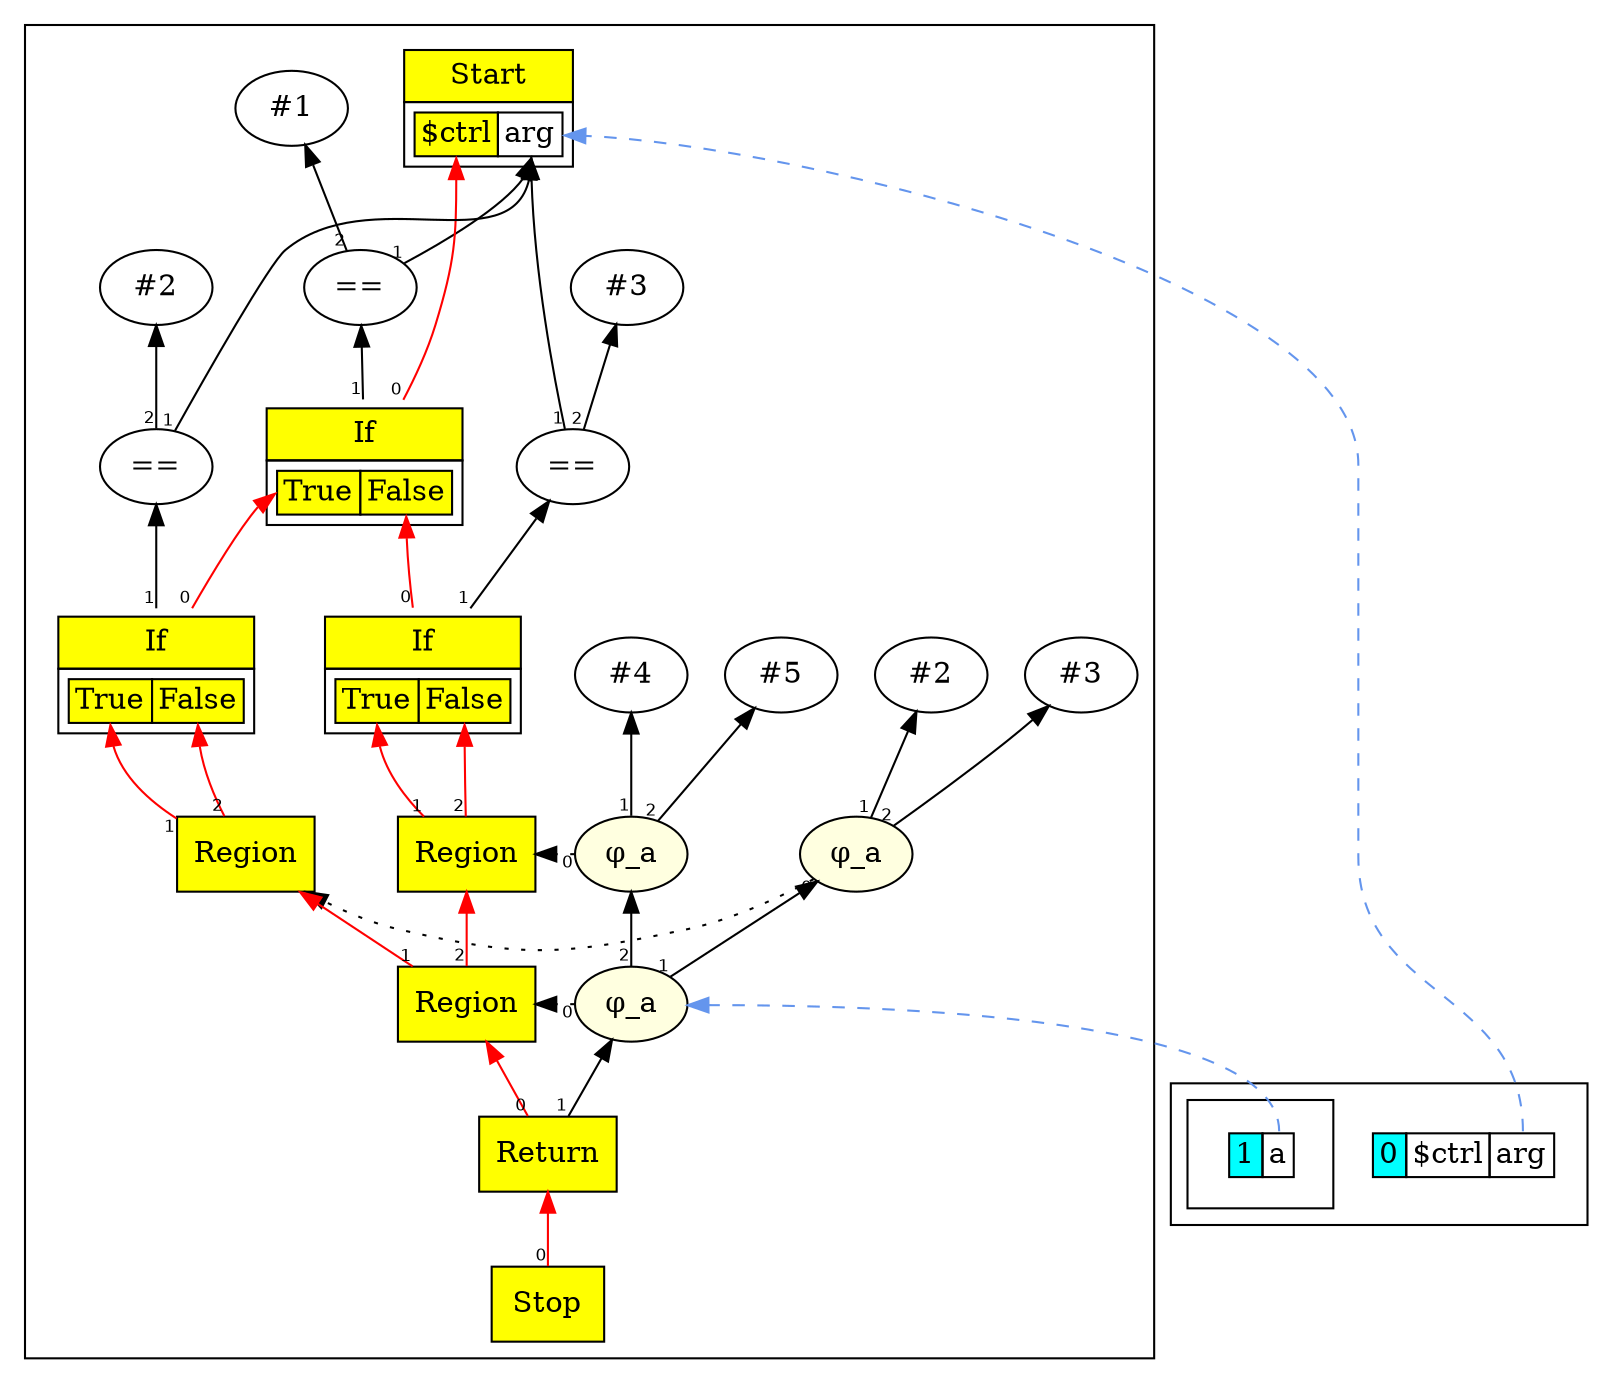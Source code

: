 digraph chapter05 {
/*
int a=1;
if( arg==1 )
    if( arg==2 )
        a=2;
    else
        a=3;
else if( arg==3 )
    a=4;
else
    a=5;
return a;
#showGraph;
*/
	rankdir=BT;
	ordering="in";
	concentrate="true";
	subgraph cluster_Nodes {
		Start2 [ shape=plaintext label=<
			<TABLE BORDER="0" CELLBORDER="1" CELLSPACING="0" CELLPADDING="4">
			<TR><TD BGCOLOR="yellow">Start</TD></TR>
			<TR><TD>
				<TABLE BORDER="0" CELLBORDER="1" CELLSPACING="0">
				<TR><TD PORT="p0" BGCOLOR="yellow">$ctrl</TD><TD PORT="p1">arg</TD></TR>
				</TABLE>
			</TD></TR>
			</TABLE>>
		];
		Stop3 [ shape=box style=filled fillcolor=yellow label="Stop" ];
		Con_7 [ label="#1" ];
		EQNode8 [ label="==" ];
		If9 [ shape=plaintext label=<
			<TABLE BORDER="0" CELLBORDER="1" CELLSPACING="0" CELLPADDING="4">
			<TR><TD BGCOLOR="yellow">If</TD></TR>
			<TR><TD>
				<TABLE BORDER="0" CELLBORDER="1" CELLSPACING="0">
				<TR><TD PORT="p0" BGCOLOR="yellow">True</TD><TD PORT="p1" BGCOLOR="yellow">False</TD></TR>
				</TABLE>
			</TD></TR>
			</TABLE>>
		];
		Con_13 [ label="#2" ];
		EQNode14 [ label="==" ];
		If15 [ shape=plaintext label=<
			<TABLE BORDER="0" CELLBORDER="1" CELLSPACING="0" CELLPADDING="4">
			<TR><TD BGCOLOR="yellow">If</TD></TR>
			<TR><TD>
				<TABLE BORDER="0" CELLBORDER="1" CELLSPACING="0">
				<TR><TD PORT="p0" BGCOLOR="yellow">True</TD><TD PORT="p1" BGCOLOR="yellow">False</TD></TR>
				</TABLE>
			</TD></TR>
			</TABLE>>
		];
		Con_19 [ label="#2" ];
		Con_20 [ label="#3" ];
		Region21 [ shape=box style=filled fillcolor=yellow label="Region" ];
		Phi_a22 [ style=filled fillcolor=lightyellow label="&phi;_a" ];
		Con_23 [ label="#3" ];
		EQNode24 [ label="==" ];
		If25 [ shape=plaintext label=<
			<TABLE BORDER="0" CELLBORDER="1" CELLSPACING="0" CELLPADDING="4">
			<TR><TD BGCOLOR="yellow">If</TD></TR>
			<TR><TD>
				<TABLE BORDER="0" CELLBORDER="1" CELLSPACING="0">
				<TR><TD PORT="p0" BGCOLOR="yellow">True</TD><TD PORT="p1" BGCOLOR="yellow">False</TD></TR>
				</TABLE>
			</TD></TR>
			</TABLE>>
		];
		Con_29 [ label="#4" ];
		Con_30 [ label="#5" ];
		Region31 [ shape=box style=filled fillcolor=yellow label="Region" ];
		Phi_a32 [ style=filled fillcolor=lightyellow label="&phi;_a" ];
		Region33 [ shape=box style=filled fillcolor=yellow label="Region" ];
		Phi_a34 [ style=filled fillcolor=lightyellow label="&phi;_a" ];
		Return35 [ shape=box style=filled fillcolor=yellow label="Return" ];
		{ rank=same; Region21;Phi_a22;}
		{ rank=same; Region31;Phi_a32;}
		{ rank=same; Region33;Phi_a34;}
	}
	node [shape=plaintext];
	subgraph cluster_Scope1_0 {
		Scope1_0 [label=<
			<TABLE BORDER="0" CELLBORDER="1" CELLSPACING="0">
			<TR><TD BGCOLOR="cyan">0</TD><TD PORT="Scope1_0_$ctrl">$ctrl</TD><TD PORT="Scope1_0_arg">arg</TD></TR>
			</TABLE>>];
	subgraph cluster_Scope1_1 {
		Scope1_1 [label=<
			<TABLE BORDER="0" CELLBORDER="1" CELLSPACING="0">
			<TR><TD BGCOLOR="cyan">1</TD><TD PORT="Scope1_1_a">a</TD></TR>
			</TABLE>>];
	}
	}
	edge [ fontname=Helvetica, fontsize=8 ];
	Stop3 -> Return35[taillabel=0 color=red];
	EQNode8 -> Start2:p1[taillabel=1];
	EQNode8 -> Con_7[taillabel=2];
	If9 -> Start2:p0[taillabel=0 color=red];
	If9 -> EQNode8[taillabel=1];
	EQNode14 -> Start2:p1[taillabel=1];
	EQNode14 -> Con_13[taillabel=2];
	If15 -> If9:p0[taillabel=0 color=red];
	If15 -> EQNode14[taillabel=1];
	Region21 -> If15:p0[taillabel=1 color=red];
	Region21 -> If15:p1[taillabel=2 color=red];
	Phi_a22 -> Region21 [style=dotted taillabel=0];
	Phi_a22 -> Con_19[taillabel=1];
	Phi_a22 -> Con_20[taillabel=2];
	EQNode24 -> Start2:p1[taillabel=1];
	EQNode24 -> Con_23[taillabel=2];
	If25 -> If9:p1[taillabel=0 color=red];
	If25 -> EQNode24[taillabel=1];
	Region31 -> If25:p0[taillabel=1 color=red];
	Region31 -> If25:p1[taillabel=2 color=red];
	Phi_a32 -> Region31 [style=dotted taillabel=0];
	Phi_a32 -> Con_29[taillabel=1];
	Phi_a32 -> Con_30[taillabel=2];
	Region33 -> Region21[taillabel=1 color=red];
	Region33 -> Region31[taillabel=2 color=red];
	Phi_a34 -> Region33 [style=dotted taillabel=0];
	Phi_a34 -> Phi_a22[taillabel=1];
	Phi_a34 -> Phi_a32[taillabel=2];
	Return35 -> Region33[taillabel=0 color=red];
	Return35 -> Phi_a34[taillabel=1];
	edge [style=dashed color=cornflowerblue];
	Scope1_0:"Scope1_0_arg" -> Start2:p1;
	Scope1_1:"Scope1_1_a" -> Phi_a34;
}